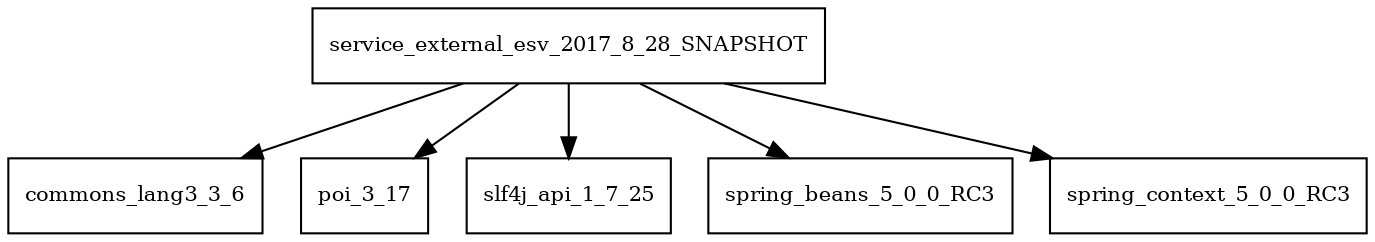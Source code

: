 digraph service_external_esv_2017_8_28_SNAPSHOT_dependencies {
  node [shape = box, fontsize=10.0];
  service_external_esv_2017_8_28_SNAPSHOT -> commons_lang3_3_6;
  service_external_esv_2017_8_28_SNAPSHOT -> poi_3_17;
  service_external_esv_2017_8_28_SNAPSHOT -> slf4j_api_1_7_25;
  service_external_esv_2017_8_28_SNAPSHOT -> spring_beans_5_0_0_RC3;
  service_external_esv_2017_8_28_SNAPSHOT -> spring_context_5_0_0_RC3;
}

